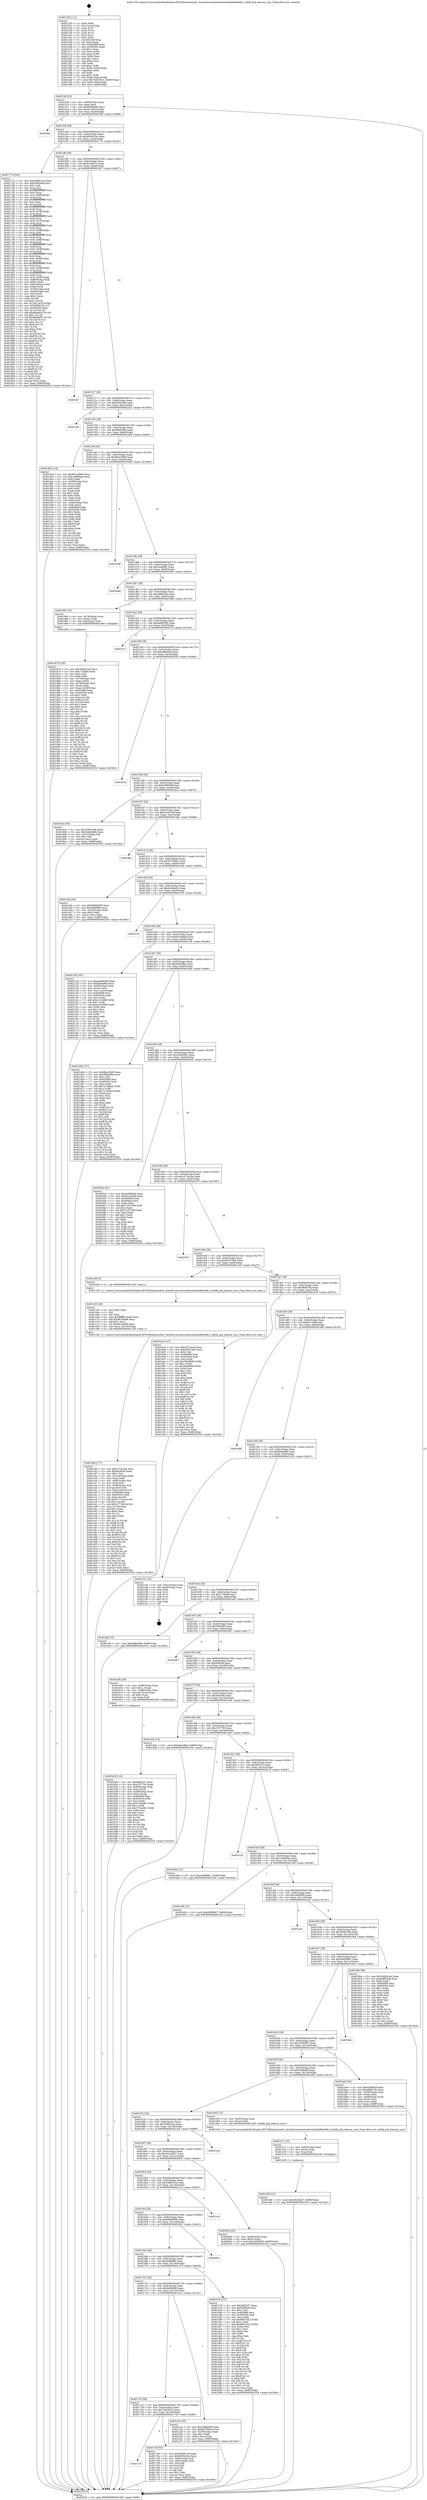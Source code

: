 digraph "0x401250" {
  label = "0x401250 (/mnt/c/Users/mathe/Desktop/tcc/POCII/binaries/extr_linuxdriversnetwirelessathath9kath9k.h_ath9k_p2p_beacon_sync_Final-ollvm.out::main(0))"
  labelloc = "t"
  node[shape=record]

  Entry [label="",width=0.3,height=0.3,shape=circle,fillcolor=black,style=filled]
  "0x4012bf" [label="{
     0x4012bf [32]\l
     | [instrs]\l
     &nbsp;&nbsp;0x4012bf \<+6\>: mov -0x88(%rbp),%eax\l
     &nbsp;&nbsp;0x4012c5 \<+2\>: mov %eax,%ecx\l
     &nbsp;&nbsp;0x4012c7 \<+6\>: sub $0x8ddb6e80,%ecx\l
     &nbsp;&nbsp;0x4012cd \<+6\>: mov %eax,-0x9c(%rbp)\l
     &nbsp;&nbsp;0x4012d3 \<+6\>: mov %ecx,-0xa0(%rbp)\l
     &nbsp;&nbsp;0x4012d9 \<+6\>: je 0000000000401fb6 \<main+0xd66\>\l
  }"]
  "0x401fb6" [label="{
     0x401fb6\l
  }", style=dashed]
  "0x4012df" [label="{
     0x4012df [28]\l
     | [instrs]\l
     &nbsp;&nbsp;0x4012df \<+5\>: jmp 00000000004012e4 \<main+0x94\>\l
     &nbsp;&nbsp;0x4012e4 \<+6\>: mov -0x9c(%rbp),%eax\l
     &nbsp;&nbsp;0x4012ea \<+5\>: sub $0x9003d16a,%eax\l
     &nbsp;&nbsp;0x4012ef \<+6\>: mov %eax,-0xa4(%rbp)\l
     &nbsp;&nbsp;0x4012f5 \<+6\>: je 000000000040177e \<main+0x52e\>\l
  }"]
  Exit [label="",width=0.3,height=0.3,shape=circle,fillcolor=black,style=filled,peripheries=2]
  "0x40177e" [label="{
     0x40177e [336]\l
     | [instrs]\l
     &nbsp;&nbsp;0x40177e \<+5\>: mov $0x6389015e,%eax\l
     &nbsp;&nbsp;0x401783 \<+5\>: mov $0xb39f346f,%ecx\l
     &nbsp;&nbsp;0x401788 \<+2\>: mov $0x1,%dl\l
     &nbsp;&nbsp;0x40178a \<+3\>: mov %rsp,%rsi\l
     &nbsp;&nbsp;0x40178d \<+4\>: add $0xfffffffffffffff0,%rsi\l
     &nbsp;&nbsp;0x401791 \<+3\>: mov %rsi,%rsp\l
     &nbsp;&nbsp;0x401794 \<+4\>: mov %rsi,-0x80(%rbp)\l
     &nbsp;&nbsp;0x401798 \<+3\>: mov %rsp,%rsi\l
     &nbsp;&nbsp;0x40179b \<+4\>: add $0xfffffffffffffff0,%rsi\l
     &nbsp;&nbsp;0x40179f \<+3\>: mov %rsi,%rsp\l
     &nbsp;&nbsp;0x4017a2 \<+3\>: mov %rsp,%rdi\l
     &nbsp;&nbsp;0x4017a5 \<+4\>: add $0xfffffffffffffff0,%rdi\l
     &nbsp;&nbsp;0x4017a9 \<+3\>: mov %rdi,%rsp\l
     &nbsp;&nbsp;0x4017ac \<+4\>: mov %rdi,-0x78(%rbp)\l
     &nbsp;&nbsp;0x4017b0 \<+3\>: mov %rsp,%rdi\l
     &nbsp;&nbsp;0x4017b3 \<+4\>: add $0xfffffffffffffff0,%rdi\l
     &nbsp;&nbsp;0x4017b7 \<+3\>: mov %rdi,%rsp\l
     &nbsp;&nbsp;0x4017ba \<+4\>: mov %rdi,-0x70(%rbp)\l
     &nbsp;&nbsp;0x4017be \<+3\>: mov %rsp,%rdi\l
     &nbsp;&nbsp;0x4017c1 \<+4\>: add $0xfffffffffffffff0,%rdi\l
     &nbsp;&nbsp;0x4017c5 \<+3\>: mov %rdi,%rsp\l
     &nbsp;&nbsp;0x4017c8 \<+4\>: mov %rdi,-0x68(%rbp)\l
     &nbsp;&nbsp;0x4017cc \<+3\>: mov %rsp,%rdi\l
     &nbsp;&nbsp;0x4017cf \<+4\>: add $0xfffffffffffffff0,%rdi\l
     &nbsp;&nbsp;0x4017d3 \<+3\>: mov %rdi,%rsp\l
     &nbsp;&nbsp;0x4017d6 \<+4\>: mov %rdi,-0x60(%rbp)\l
     &nbsp;&nbsp;0x4017da \<+3\>: mov %rsp,%rdi\l
     &nbsp;&nbsp;0x4017dd \<+4\>: add $0xfffffffffffffff0,%rdi\l
     &nbsp;&nbsp;0x4017e1 \<+3\>: mov %rdi,%rsp\l
     &nbsp;&nbsp;0x4017e4 \<+4\>: mov %rdi,-0x58(%rbp)\l
     &nbsp;&nbsp;0x4017e8 \<+3\>: mov %rsp,%rdi\l
     &nbsp;&nbsp;0x4017eb \<+4\>: add $0xfffffffffffffff0,%rdi\l
     &nbsp;&nbsp;0x4017ef \<+3\>: mov %rdi,%rsp\l
     &nbsp;&nbsp;0x4017f2 \<+4\>: mov %rdi,-0x50(%rbp)\l
     &nbsp;&nbsp;0x4017f6 \<+3\>: mov %rsp,%rdi\l
     &nbsp;&nbsp;0x4017f9 \<+4\>: add $0xfffffffffffffff0,%rdi\l
     &nbsp;&nbsp;0x4017fd \<+3\>: mov %rdi,%rsp\l
     &nbsp;&nbsp;0x401800 \<+4\>: mov %rdi,-0x48(%rbp)\l
     &nbsp;&nbsp;0x401804 \<+3\>: mov %rsp,%rdi\l
     &nbsp;&nbsp;0x401807 \<+4\>: add $0xfffffffffffffff0,%rdi\l
     &nbsp;&nbsp;0x40180b \<+3\>: mov %rdi,%rsp\l
     &nbsp;&nbsp;0x40180e \<+4\>: mov %rdi,-0x40(%rbp)\l
     &nbsp;&nbsp;0x401812 \<+4\>: mov -0x80(%rbp),%rdi\l
     &nbsp;&nbsp;0x401816 \<+6\>: movl $0x0,(%rdi)\l
     &nbsp;&nbsp;0x40181c \<+7\>: mov -0x8c(%rbp),%r8d\l
     &nbsp;&nbsp;0x401823 \<+3\>: mov %r8d,(%rsi)\l
     &nbsp;&nbsp;0x401826 \<+4\>: mov -0x78(%rbp),%rdi\l
     &nbsp;&nbsp;0x40182a \<+7\>: mov -0x98(%rbp),%r9\l
     &nbsp;&nbsp;0x401831 \<+3\>: mov %r9,(%rdi)\l
     &nbsp;&nbsp;0x401834 \<+3\>: cmpl $0x2,(%rsi)\l
     &nbsp;&nbsp;0x401837 \<+4\>: setne %r10b\l
     &nbsp;&nbsp;0x40183b \<+4\>: and $0x1,%r10b\l
     &nbsp;&nbsp;0x40183f \<+4\>: mov %r10b,-0x31(%rbp)\l
     &nbsp;&nbsp;0x401843 \<+8\>: mov 0x405068,%r11d\l
     &nbsp;&nbsp;0x40184b \<+7\>: mov 0x405054,%ebx\l
     &nbsp;&nbsp;0x401852 \<+3\>: mov %r11d,%r14d\l
     &nbsp;&nbsp;0x401855 \<+7\>: add $0x89aeb50,%r14d\l
     &nbsp;&nbsp;0x40185c \<+4\>: sub $0x1,%r14d\l
     &nbsp;&nbsp;0x401860 \<+7\>: sub $0x89aeb50,%r14d\l
     &nbsp;&nbsp;0x401867 \<+4\>: imul %r14d,%r11d\l
     &nbsp;&nbsp;0x40186b \<+4\>: and $0x1,%r11d\l
     &nbsp;&nbsp;0x40186f \<+4\>: cmp $0x0,%r11d\l
     &nbsp;&nbsp;0x401873 \<+4\>: sete %r10b\l
     &nbsp;&nbsp;0x401877 \<+3\>: cmp $0xa,%ebx\l
     &nbsp;&nbsp;0x40187a \<+4\>: setl %r15b\l
     &nbsp;&nbsp;0x40187e \<+3\>: mov %r10b,%r12b\l
     &nbsp;&nbsp;0x401881 \<+4\>: xor $0xff,%r12b\l
     &nbsp;&nbsp;0x401885 \<+3\>: mov %r15b,%r13b\l
     &nbsp;&nbsp;0x401888 \<+4\>: xor $0xff,%r13b\l
     &nbsp;&nbsp;0x40188c \<+3\>: xor $0x0,%dl\l
     &nbsp;&nbsp;0x40188f \<+3\>: mov %r12b,%sil\l
     &nbsp;&nbsp;0x401892 \<+4\>: and $0x0,%sil\l
     &nbsp;&nbsp;0x401896 \<+3\>: and %dl,%r10b\l
     &nbsp;&nbsp;0x401899 \<+3\>: mov %r13b,%dil\l
     &nbsp;&nbsp;0x40189c \<+4\>: and $0x0,%dil\l
     &nbsp;&nbsp;0x4018a0 \<+3\>: and %dl,%r15b\l
     &nbsp;&nbsp;0x4018a3 \<+3\>: or %r10b,%sil\l
     &nbsp;&nbsp;0x4018a6 \<+3\>: or %r15b,%dil\l
     &nbsp;&nbsp;0x4018a9 \<+3\>: xor %dil,%sil\l
     &nbsp;&nbsp;0x4018ac \<+3\>: or %r13b,%r12b\l
     &nbsp;&nbsp;0x4018af \<+4\>: xor $0xff,%r12b\l
     &nbsp;&nbsp;0x4018b3 \<+3\>: or $0x0,%dl\l
     &nbsp;&nbsp;0x4018b6 \<+3\>: and %dl,%r12b\l
     &nbsp;&nbsp;0x4018b9 \<+3\>: or %r12b,%sil\l
     &nbsp;&nbsp;0x4018bc \<+4\>: test $0x1,%sil\l
     &nbsp;&nbsp;0x4018c0 \<+3\>: cmovne %ecx,%eax\l
     &nbsp;&nbsp;0x4018c3 \<+6\>: mov %eax,-0x88(%rbp)\l
     &nbsp;&nbsp;0x4018c9 \<+5\>: jmp 0000000000402334 \<main+0x10e4\>\l
  }"]
  "0x4012fb" [label="{
     0x4012fb [28]\l
     | [instrs]\l
     &nbsp;&nbsp;0x4012fb \<+5\>: jmp 0000000000401300 \<main+0xb0\>\l
     &nbsp;&nbsp;0x401300 \<+6\>: mov -0x9c(%rbp),%eax\l
     &nbsp;&nbsp;0x401306 \<+5\>: sub $0x91ebf512,%eax\l
     &nbsp;&nbsp;0x40130b \<+6\>: mov %eax,-0xa8(%rbp)\l
     &nbsp;&nbsp;0x401311 \<+6\>: je 0000000000401fa7 \<main+0xd57\>\l
  }"]
  "0x401e80" [label="{
     0x401e80 [15]\l
     | [instrs]\l
     &nbsp;&nbsp;0x401e80 \<+10\>: movl $0x50c2db27,-0x88(%rbp)\l
     &nbsp;&nbsp;0x401e8a \<+5\>: jmp 0000000000402334 \<main+0x10e4\>\l
  }"]
  "0x401fa7" [label="{
     0x401fa7\l
  }", style=dashed]
  "0x401317" [label="{
     0x401317 [28]\l
     | [instrs]\l
     &nbsp;&nbsp;0x401317 \<+5\>: jmp 000000000040131c \<main+0xcc\>\l
     &nbsp;&nbsp;0x40131c \<+6\>: mov -0x9c(%rbp),%eax\l
     &nbsp;&nbsp;0x401322 \<+5\>: sub $0x95fac66b,%eax\l
     &nbsp;&nbsp;0x401327 \<+6\>: mov %eax,-0xac(%rbp)\l
     &nbsp;&nbsp;0x40132d \<+6\>: je 00000000004022e2 \<main+0x1092\>\l
  }"]
  "0x401e71" [label="{
     0x401e71 [15]\l
     | [instrs]\l
     &nbsp;&nbsp;0x401e71 \<+4\>: mov -0x60(%rbp),%rax\l
     &nbsp;&nbsp;0x401e75 \<+3\>: mov (%rax),%rax\l
     &nbsp;&nbsp;0x401e78 \<+3\>: mov %rax,%rdi\l
     &nbsp;&nbsp;0x401e7b \<+5\>: call 0000000000401030 \<free@plt\>\l
     | [calls]\l
     &nbsp;&nbsp;0x401030 \{1\} (unknown)\l
  }"]
  "0x4022e2" [label="{
     0x4022e2\l
  }", style=dashed]
  "0x401333" [label="{
     0x401333 [28]\l
     | [instrs]\l
     &nbsp;&nbsp;0x401333 \<+5\>: jmp 0000000000401338 \<main+0xe8\>\l
     &nbsp;&nbsp;0x401338 \<+6\>: mov -0x9c(%rbp),%eax\l
     &nbsp;&nbsp;0x40133e \<+5\>: sub $0x98b6cf8a,%eax\l
     &nbsp;&nbsp;0x401343 \<+6\>: mov %eax,-0xb0(%rbp)\l
     &nbsp;&nbsp;0x401349 \<+6\>: je 0000000000401de0 \<main+0xb90\>\l
  }"]
  "0x401c8d" [label="{
     0x401c8d [177]\l
     | [instrs]\l
     &nbsp;&nbsp;0x401c8d \<+5\>: mov $0xc572ec4a,%ecx\l
     &nbsp;&nbsp;0x401c92 \<+5\>: mov $0xa65fc08,%edx\l
     &nbsp;&nbsp;0x401c97 \<+3\>: mov $0x1,%sil\l
     &nbsp;&nbsp;0x401c9a \<+6\>: mov -0x144(%rbp),%edi\l
     &nbsp;&nbsp;0x401ca0 \<+3\>: imul %eax,%edi\l
     &nbsp;&nbsp;0x401ca3 \<+4\>: mov -0x60(%rbp),%r8\l
     &nbsp;&nbsp;0x401ca7 \<+3\>: mov (%r8),%r8\l
     &nbsp;&nbsp;0x401caa \<+4\>: mov -0x58(%rbp),%r9\l
     &nbsp;&nbsp;0x401cae \<+3\>: movslq (%r9),%r9\l
     &nbsp;&nbsp;0x401cb1 \<+4\>: mov %edi,(%r8,%r9,4)\l
     &nbsp;&nbsp;0x401cb5 \<+7\>: mov 0x405068,%eax\l
     &nbsp;&nbsp;0x401cbc \<+7\>: mov 0x405054,%edi\l
     &nbsp;&nbsp;0x401cc3 \<+3\>: mov %eax,%r10d\l
     &nbsp;&nbsp;0x401cc6 \<+7\>: add $0x3c771fa,%r10d\l
     &nbsp;&nbsp;0x401ccd \<+4\>: sub $0x1,%r10d\l
     &nbsp;&nbsp;0x401cd1 \<+7\>: sub $0x3c771fa,%r10d\l
     &nbsp;&nbsp;0x401cd8 \<+4\>: imul %r10d,%eax\l
     &nbsp;&nbsp;0x401cdc \<+3\>: and $0x1,%eax\l
     &nbsp;&nbsp;0x401cdf \<+3\>: cmp $0x0,%eax\l
     &nbsp;&nbsp;0x401ce2 \<+4\>: sete %r11b\l
     &nbsp;&nbsp;0x401ce6 \<+3\>: cmp $0xa,%edi\l
     &nbsp;&nbsp;0x401ce9 \<+3\>: setl %bl\l
     &nbsp;&nbsp;0x401cec \<+3\>: mov %r11b,%r14b\l
     &nbsp;&nbsp;0x401cef \<+4\>: xor $0xff,%r14b\l
     &nbsp;&nbsp;0x401cf3 \<+3\>: mov %bl,%r15b\l
     &nbsp;&nbsp;0x401cf6 \<+4\>: xor $0xff,%r15b\l
     &nbsp;&nbsp;0x401cfa \<+4\>: xor $0x1,%sil\l
     &nbsp;&nbsp;0x401cfe \<+3\>: mov %r14b,%r12b\l
     &nbsp;&nbsp;0x401d01 \<+4\>: and $0xff,%r12b\l
     &nbsp;&nbsp;0x401d05 \<+3\>: and %sil,%r11b\l
     &nbsp;&nbsp;0x401d08 \<+3\>: mov %r15b,%r13b\l
     &nbsp;&nbsp;0x401d0b \<+4\>: and $0xff,%r13b\l
     &nbsp;&nbsp;0x401d0f \<+3\>: and %sil,%bl\l
     &nbsp;&nbsp;0x401d12 \<+3\>: or %r11b,%r12b\l
     &nbsp;&nbsp;0x401d15 \<+3\>: or %bl,%r13b\l
     &nbsp;&nbsp;0x401d18 \<+3\>: xor %r13b,%r12b\l
     &nbsp;&nbsp;0x401d1b \<+3\>: or %r15b,%r14b\l
     &nbsp;&nbsp;0x401d1e \<+4\>: xor $0xff,%r14b\l
     &nbsp;&nbsp;0x401d22 \<+4\>: or $0x1,%sil\l
     &nbsp;&nbsp;0x401d26 \<+3\>: and %sil,%r14b\l
     &nbsp;&nbsp;0x401d29 \<+3\>: or %r14b,%r12b\l
     &nbsp;&nbsp;0x401d2c \<+4\>: test $0x1,%r12b\l
     &nbsp;&nbsp;0x401d30 \<+3\>: cmovne %edx,%ecx\l
     &nbsp;&nbsp;0x401d33 \<+6\>: mov %ecx,-0x88(%rbp)\l
     &nbsp;&nbsp;0x401d39 \<+5\>: jmp 0000000000402334 \<main+0x10e4\>\l
  }"]
  "0x401de0" [label="{
     0x401de0 [118]\l
     | [instrs]\l
     &nbsp;&nbsp;0x401de0 \<+5\>: mov $0x9bce39d9,%eax\l
     &nbsp;&nbsp;0x401de5 \<+5\>: mov $0x1a0868ae,%ecx\l
     &nbsp;&nbsp;0x401dea \<+2\>: xor %edx,%edx\l
     &nbsp;&nbsp;0x401dec \<+4\>: mov -0x58(%rbp),%rsi\l
     &nbsp;&nbsp;0x401df0 \<+2\>: mov (%rsi),%edi\l
     &nbsp;&nbsp;0x401df2 \<+3\>: mov %edx,%r8d\l
     &nbsp;&nbsp;0x401df5 \<+3\>: sub %edi,%r8d\l
     &nbsp;&nbsp;0x401df8 \<+2\>: mov %edx,%edi\l
     &nbsp;&nbsp;0x401dfa \<+3\>: sub $0x1,%edi\l
     &nbsp;&nbsp;0x401dfd \<+3\>: add %edi,%r8d\l
     &nbsp;&nbsp;0x401e00 \<+2\>: mov %edx,%edi\l
     &nbsp;&nbsp;0x401e02 \<+3\>: sub %r8d,%edi\l
     &nbsp;&nbsp;0x401e05 \<+4\>: mov -0x58(%rbp),%rsi\l
     &nbsp;&nbsp;0x401e09 \<+2\>: mov %edi,(%rsi)\l
     &nbsp;&nbsp;0x401e0b \<+7\>: mov 0x405068,%edi\l
     &nbsp;&nbsp;0x401e12 \<+8\>: mov 0x405054,%r8d\l
     &nbsp;&nbsp;0x401e1a \<+3\>: sub $0x1,%edx\l
     &nbsp;&nbsp;0x401e1d \<+3\>: mov %edi,%r9d\l
     &nbsp;&nbsp;0x401e20 \<+3\>: add %edx,%r9d\l
     &nbsp;&nbsp;0x401e23 \<+4\>: imul %r9d,%edi\l
     &nbsp;&nbsp;0x401e27 \<+3\>: and $0x1,%edi\l
     &nbsp;&nbsp;0x401e2a \<+3\>: cmp $0x0,%edi\l
     &nbsp;&nbsp;0x401e2d \<+4\>: sete %r10b\l
     &nbsp;&nbsp;0x401e31 \<+4\>: cmp $0xa,%r8d\l
     &nbsp;&nbsp;0x401e35 \<+4\>: setl %r11b\l
     &nbsp;&nbsp;0x401e39 \<+3\>: mov %r10b,%bl\l
     &nbsp;&nbsp;0x401e3c \<+3\>: and %r11b,%bl\l
     &nbsp;&nbsp;0x401e3f \<+3\>: xor %r11b,%r10b\l
     &nbsp;&nbsp;0x401e42 \<+3\>: or %r10b,%bl\l
     &nbsp;&nbsp;0x401e45 \<+3\>: test $0x1,%bl\l
     &nbsp;&nbsp;0x401e48 \<+3\>: cmovne %ecx,%eax\l
     &nbsp;&nbsp;0x401e4b \<+6\>: mov %eax,-0x88(%rbp)\l
     &nbsp;&nbsp;0x401e51 \<+5\>: jmp 0000000000402334 \<main+0x10e4\>\l
  }"]
  "0x40134f" [label="{
     0x40134f [28]\l
     | [instrs]\l
     &nbsp;&nbsp;0x40134f \<+5\>: jmp 0000000000401354 \<main+0x104\>\l
     &nbsp;&nbsp;0x401354 \<+6\>: mov -0x9c(%rbp),%eax\l
     &nbsp;&nbsp;0x40135a \<+5\>: sub $0x9bce39d9,%eax\l
     &nbsp;&nbsp;0x40135f \<+6\>: mov %eax,-0xb4(%rbp)\l
     &nbsp;&nbsp;0x401365 \<+6\>: je 00000000004022b8 \<main+0x1068\>\l
  }"]
  "0x401c65" [label="{
     0x401c65 [40]\l
     | [instrs]\l
     &nbsp;&nbsp;0x401c65 \<+5\>: mov $0x2,%ecx\l
     &nbsp;&nbsp;0x401c6a \<+1\>: cltd\l
     &nbsp;&nbsp;0x401c6b \<+2\>: idiv %ecx\l
     &nbsp;&nbsp;0x401c6d \<+6\>: imul $0xfffffffe,%edx,%ecx\l
     &nbsp;&nbsp;0x401c73 \<+6\>: add $0x6610edf8,%ecx\l
     &nbsp;&nbsp;0x401c79 \<+3\>: add $0x1,%ecx\l
     &nbsp;&nbsp;0x401c7c \<+6\>: sub $0x6610edf8,%ecx\l
     &nbsp;&nbsp;0x401c82 \<+6\>: mov %ecx,-0x144(%rbp)\l
     &nbsp;&nbsp;0x401c88 \<+5\>: call 0000000000401160 \<next_i\>\l
     | [calls]\l
     &nbsp;&nbsp;0x401160 \{1\} (/mnt/c/Users/mathe/Desktop/tcc/POCII/binaries/extr_linuxdriversnetwirelessathath9kath9k.h_ath9k_p2p_beacon_sync_Final-ollvm.out::next_i)\l
  }"]
  "0x4022b8" [label="{
     0x4022b8\l
  }", style=dashed]
  "0x40136b" [label="{
     0x40136b [28]\l
     | [instrs]\l
     &nbsp;&nbsp;0x40136b \<+5\>: jmp 0000000000401370 \<main+0x120\>\l
     &nbsp;&nbsp;0x401370 \<+6\>: mov -0x9c(%rbp),%eax\l
     &nbsp;&nbsp;0x401376 \<+5\>: sub $0xa44dfdf2,%eax\l
     &nbsp;&nbsp;0x40137b \<+6\>: mov %eax,-0xb8(%rbp)\l
     &nbsp;&nbsp;0x401381 \<+6\>: je 00000000004020a0 \<main+0xe50\>\l
  }"]
  "0x401b28" [label="{
     0x401b28 [114]\l
     | [instrs]\l
     &nbsp;&nbsp;0x401b28 \<+5\>: mov $0xd6f2337,%ecx\l
     &nbsp;&nbsp;0x401b2d \<+5\>: mov $0xc337750,%edx\l
     &nbsp;&nbsp;0x401b32 \<+4\>: mov -0x60(%rbp),%rdi\l
     &nbsp;&nbsp;0x401b36 \<+3\>: mov %rax,(%rdi)\l
     &nbsp;&nbsp;0x401b39 \<+4\>: mov -0x58(%rbp),%rax\l
     &nbsp;&nbsp;0x401b3d \<+6\>: movl $0x0,(%rax)\l
     &nbsp;&nbsp;0x401b43 \<+7\>: mov 0x405068,%esi\l
     &nbsp;&nbsp;0x401b4a \<+8\>: mov 0x405054,%r8d\l
     &nbsp;&nbsp;0x401b52 \<+3\>: mov %esi,%r9d\l
     &nbsp;&nbsp;0x401b55 \<+7\>: add $0x375a4861,%r9d\l
     &nbsp;&nbsp;0x401b5c \<+4\>: sub $0x1,%r9d\l
     &nbsp;&nbsp;0x401b60 \<+7\>: sub $0x375a4861,%r9d\l
     &nbsp;&nbsp;0x401b67 \<+4\>: imul %r9d,%esi\l
     &nbsp;&nbsp;0x401b6b \<+3\>: and $0x1,%esi\l
     &nbsp;&nbsp;0x401b6e \<+3\>: cmp $0x0,%esi\l
     &nbsp;&nbsp;0x401b71 \<+4\>: sete %r10b\l
     &nbsp;&nbsp;0x401b75 \<+4\>: cmp $0xa,%r8d\l
     &nbsp;&nbsp;0x401b79 \<+4\>: setl %r11b\l
     &nbsp;&nbsp;0x401b7d \<+3\>: mov %r10b,%bl\l
     &nbsp;&nbsp;0x401b80 \<+3\>: and %r11b,%bl\l
     &nbsp;&nbsp;0x401b83 \<+3\>: xor %r11b,%r10b\l
     &nbsp;&nbsp;0x401b86 \<+3\>: or %r10b,%bl\l
     &nbsp;&nbsp;0x401b89 \<+3\>: test $0x1,%bl\l
     &nbsp;&nbsp;0x401b8c \<+3\>: cmovne %edx,%ecx\l
     &nbsp;&nbsp;0x401b8f \<+6\>: mov %ecx,-0x88(%rbp)\l
     &nbsp;&nbsp;0x401b95 \<+5\>: jmp 0000000000402334 \<main+0x10e4\>\l
  }"]
  "0x4020a0" [label="{
     0x4020a0\l
  }", style=dashed]
  "0x401387" [label="{
     0x401387 [28]\l
     | [instrs]\l
     &nbsp;&nbsp;0x401387 \<+5\>: jmp 000000000040138c \<main+0x13c\>\l
     &nbsp;&nbsp;0x40138c \<+6\>: mov -0x9c(%rbp),%eax\l
     &nbsp;&nbsp;0x401392 \<+5\>: sub $0xa9f852da,%eax\l
     &nbsp;&nbsp;0x401397 \<+6\>: mov %eax,-0xbc(%rbp)\l
     &nbsp;&nbsp;0x40139d \<+6\>: je 0000000000401960 \<main+0x710\>\l
  }"]
  "0x401970" [label="{
     0x401970 [159]\l
     | [instrs]\l
     &nbsp;&nbsp;0x401970 \<+5\>: mov $0x5085b1ed,%ecx\l
     &nbsp;&nbsp;0x401975 \<+5\>: mov $0x172fab9,%edx\l
     &nbsp;&nbsp;0x40197a \<+3\>: mov $0x1,%sil\l
     &nbsp;&nbsp;0x40197d \<+3\>: xor %r8d,%r8d\l
     &nbsp;&nbsp;0x401980 \<+4\>: mov -0x70(%rbp),%rdi\l
     &nbsp;&nbsp;0x401984 \<+2\>: mov %eax,(%rdi)\l
     &nbsp;&nbsp;0x401986 \<+4\>: mov -0x70(%rbp),%rdi\l
     &nbsp;&nbsp;0x40198a \<+2\>: mov (%rdi),%eax\l
     &nbsp;&nbsp;0x40198c \<+3\>: mov %eax,-0x30(%rbp)\l
     &nbsp;&nbsp;0x40198f \<+7\>: mov 0x405068,%eax\l
     &nbsp;&nbsp;0x401996 \<+8\>: mov 0x405054,%r9d\l
     &nbsp;&nbsp;0x40199e \<+4\>: sub $0x1,%r8d\l
     &nbsp;&nbsp;0x4019a2 \<+3\>: mov %eax,%r10d\l
     &nbsp;&nbsp;0x4019a5 \<+3\>: add %r8d,%r10d\l
     &nbsp;&nbsp;0x4019a8 \<+4\>: imul %r10d,%eax\l
     &nbsp;&nbsp;0x4019ac \<+3\>: and $0x1,%eax\l
     &nbsp;&nbsp;0x4019af \<+3\>: cmp $0x0,%eax\l
     &nbsp;&nbsp;0x4019b2 \<+4\>: sete %r11b\l
     &nbsp;&nbsp;0x4019b6 \<+4\>: cmp $0xa,%r9d\l
     &nbsp;&nbsp;0x4019ba \<+3\>: setl %bl\l
     &nbsp;&nbsp;0x4019bd \<+3\>: mov %r11b,%r14b\l
     &nbsp;&nbsp;0x4019c0 \<+4\>: xor $0xff,%r14b\l
     &nbsp;&nbsp;0x4019c4 \<+3\>: mov %bl,%r15b\l
     &nbsp;&nbsp;0x4019c7 \<+4\>: xor $0xff,%r15b\l
     &nbsp;&nbsp;0x4019cb \<+4\>: xor $0x1,%sil\l
     &nbsp;&nbsp;0x4019cf \<+3\>: mov %r14b,%r12b\l
     &nbsp;&nbsp;0x4019d2 \<+4\>: and $0xff,%r12b\l
     &nbsp;&nbsp;0x4019d6 \<+3\>: and %sil,%r11b\l
     &nbsp;&nbsp;0x4019d9 \<+3\>: mov %r15b,%r13b\l
     &nbsp;&nbsp;0x4019dc \<+4\>: and $0xff,%r13b\l
     &nbsp;&nbsp;0x4019e0 \<+3\>: and %sil,%bl\l
     &nbsp;&nbsp;0x4019e3 \<+3\>: or %r11b,%r12b\l
     &nbsp;&nbsp;0x4019e6 \<+3\>: or %bl,%r13b\l
     &nbsp;&nbsp;0x4019e9 \<+3\>: xor %r13b,%r12b\l
     &nbsp;&nbsp;0x4019ec \<+3\>: or %r15b,%r14b\l
     &nbsp;&nbsp;0x4019ef \<+4\>: xor $0xff,%r14b\l
     &nbsp;&nbsp;0x4019f3 \<+4\>: or $0x1,%sil\l
     &nbsp;&nbsp;0x4019f7 \<+3\>: and %sil,%r14b\l
     &nbsp;&nbsp;0x4019fa \<+3\>: or %r14b,%r12b\l
     &nbsp;&nbsp;0x4019fd \<+4\>: test $0x1,%r12b\l
     &nbsp;&nbsp;0x401a01 \<+3\>: cmovne %edx,%ecx\l
     &nbsp;&nbsp;0x401a04 \<+6\>: mov %ecx,-0x88(%rbp)\l
     &nbsp;&nbsp;0x401a0a \<+5\>: jmp 0000000000402334 \<main+0x10e4\>\l
  }"]
  "0x401960" [label="{
     0x401960 [16]\l
     | [instrs]\l
     &nbsp;&nbsp;0x401960 \<+4\>: mov -0x78(%rbp),%rax\l
     &nbsp;&nbsp;0x401964 \<+3\>: mov (%rax),%rax\l
     &nbsp;&nbsp;0x401967 \<+4\>: mov 0x8(%rax),%rdi\l
     &nbsp;&nbsp;0x40196b \<+5\>: call 0000000000401060 \<atoi@plt\>\l
     | [calls]\l
     &nbsp;&nbsp;0x401060 \{1\} (unknown)\l
  }"]
  "0x4013a3" [label="{
     0x4013a3 [28]\l
     | [instrs]\l
     &nbsp;&nbsp;0x4013a3 \<+5\>: jmp 00000000004013a8 \<main+0x158\>\l
     &nbsp;&nbsp;0x4013a8 \<+6\>: mov -0x9c(%rbp),%eax\l
     &nbsp;&nbsp;0x4013ae \<+5\>: sub $0xaed68268,%eax\l
     &nbsp;&nbsp;0x4013b3 \<+6\>: mov %eax,-0xc0(%rbp)\l
     &nbsp;&nbsp;0x4013b9 \<+6\>: je 000000000040231f \<main+0x10cf\>\l
  }"]
  "0x401250" [label="{
     0x401250 [111]\l
     | [instrs]\l
     &nbsp;&nbsp;0x401250 \<+1\>: push %rbp\l
     &nbsp;&nbsp;0x401251 \<+3\>: mov %rsp,%rbp\l
     &nbsp;&nbsp;0x401254 \<+2\>: push %r15\l
     &nbsp;&nbsp;0x401256 \<+2\>: push %r14\l
     &nbsp;&nbsp;0x401258 \<+2\>: push %r13\l
     &nbsp;&nbsp;0x40125a \<+2\>: push %r12\l
     &nbsp;&nbsp;0x40125c \<+1\>: push %rbx\l
     &nbsp;&nbsp;0x40125d \<+7\>: sub $0x148,%rsp\l
     &nbsp;&nbsp;0x401264 \<+2\>: xor %eax,%eax\l
     &nbsp;&nbsp;0x401266 \<+7\>: mov 0x405068,%ecx\l
     &nbsp;&nbsp;0x40126d \<+7\>: mov 0x405054,%edx\l
     &nbsp;&nbsp;0x401274 \<+3\>: sub $0x1,%eax\l
     &nbsp;&nbsp;0x401277 \<+3\>: mov %ecx,%r8d\l
     &nbsp;&nbsp;0x40127a \<+3\>: add %eax,%r8d\l
     &nbsp;&nbsp;0x40127d \<+4\>: imul %r8d,%ecx\l
     &nbsp;&nbsp;0x401281 \<+3\>: and $0x1,%ecx\l
     &nbsp;&nbsp;0x401284 \<+3\>: cmp $0x0,%ecx\l
     &nbsp;&nbsp;0x401287 \<+4\>: sete %r9b\l
     &nbsp;&nbsp;0x40128b \<+4\>: and $0x1,%r9b\l
     &nbsp;&nbsp;0x40128f \<+7\>: mov %r9b,-0x82(%rbp)\l
     &nbsp;&nbsp;0x401296 \<+3\>: cmp $0xa,%edx\l
     &nbsp;&nbsp;0x401299 \<+4\>: setl %r9b\l
     &nbsp;&nbsp;0x40129d \<+4\>: and $0x1,%r9b\l
     &nbsp;&nbsp;0x4012a1 \<+7\>: mov %r9b,-0x81(%rbp)\l
     &nbsp;&nbsp;0x4012a8 \<+10\>: movl $0x7bd53014,-0x88(%rbp)\l
     &nbsp;&nbsp;0x4012b2 \<+6\>: mov %edi,-0x8c(%rbp)\l
     &nbsp;&nbsp;0x4012b8 \<+7\>: mov %rsi,-0x98(%rbp)\l
  }"]
  "0x40231f" [label="{
     0x40231f\l
  }", style=dashed]
  "0x4013bf" [label="{
     0x4013bf [28]\l
     | [instrs]\l
     &nbsp;&nbsp;0x4013bf \<+5\>: jmp 00000000004013c4 \<main+0x174\>\l
     &nbsp;&nbsp;0x4013c4 \<+6\>: mov -0x9c(%rbp),%eax\l
     &nbsp;&nbsp;0x4013ca \<+5\>: sub $0xaff6dd2d,%eax\l
     &nbsp;&nbsp;0x4013cf \<+6\>: mov %eax,-0xc4(%rbp)\l
     &nbsp;&nbsp;0x4013d5 \<+6\>: je 000000000040203d \<main+0xded\>\l
  }"]
  "0x402334" [label="{
     0x402334 [5]\l
     | [instrs]\l
     &nbsp;&nbsp;0x402334 \<+5\>: jmp 00000000004012bf \<main+0x6f\>\l
  }"]
  "0x40203d" [label="{
     0x40203d\l
  }", style=dashed]
  "0x4013db" [label="{
     0x4013db [28]\l
     | [instrs]\l
     &nbsp;&nbsp;0x4013db \<+5\>: jmp 00000000004013e0 \<main+0x190\>\l
     &nbsp;&nbsp;0x4013e0 \<+6\>: mov -0x9c(%rbp),%eax\l
     &nbsp;&nbsp;0x4013e6 \<+5\>: sub $0xb39f346f,%eax\l
     &nbsp;&nbsp;0x4013eb \<+6\>: mov %eax,-0xc8(%rbp)\l
     &nbsp;&nbsp;0x4013f1 \<+6\>: je 00000000004018ce \<main+0x67e\>\l
  }"]
  "0x40173f" [label="{
     0x40173f\l
  }", style=dashed]
  "0x4018ce" [label="{
     0x4018ce [30]\l
     | [instrs]\l
     &nbsp;&nbsp;0x4018ce \<+5\>: mov $0x32981b99,%eax\l
     &nbsp;&nbsp;0x4018d3 \<+5\>: mov $0x3d4dd885,%ecx\l
     &nbsp;&nbsp;0x4018d8 \<+3\>: mov -0x31(%rbp),%dl\l
     &nbsp;&nbsp;0x4018db \<+3\>: test $0x1,%dl\l
     &nbsp;&nbsp;0x4018de \<+3\>: cmovne %ecx,%eax\l
     &nbsp;&nbsp;0x4018e1 \<+6\>: mov %eax,-0x88(%rbp)\l
     &nbsp;&nbsp;0x4018e7 \<+5\>: jmp 0000000000402334 \<main+0x10e4\>\l
  }"]
  "0x4013f7" [label="{
     0x4013f7 [28]\l
     | [instrs]\l
     &nbsp;&nbsp;0x4013f7 \<+5\>: jmp 00000000004013fc \<main+0x1ac\>\l
     &nbsp;&nbsp;0x4013fc \<+6\>: mov -0x9c(%rbp),%eax\l
     &nbsp;&nbsp;0x401402 \<+5\>: sub $0xb4cb3c9e,%eax\l
     &nbsp;&nbsp;0x401407 \<+6\>: mov %eax,-0xcc(%rbp)\l
     &nbsp;&nbsp;0x40140d \<+6\>: je 0000000000401fda \<main+0xd8a\>\l
  }"]
  "0x401749" [label="{
     0x401749 [53]\l
     | [instrs]\l
     &nbsp;&nbsp;0x401749 \<+5\>: mov $0x6389015e,%eax\l
     &nbsp;&nbsp;0x40174e \<+5\>: mov $0x9003d16a,%ecx\l
     &nbsp;&nbsp;0x401753 \<+6\>: mov -0x82(%rbp),%dl\l
     &nbsp;&nbsp;0x401759 \<+7\>: mov -0x81(%rbp),%sil\l
     &nbsp;&nbsp;0x401760 \<+3\>: mov %dl,%dil\l
     &nbsp;&nbsp;0x401763 \<+3\>: and %sil,%dil\l
     &nbsp;&nbsp;0x401766 \<+3\>: xor %sil,%dl\l
     &nbsp;&nbsp;0x401769 \<+3\>: or %dl,%dil\l
     &nbsp;&nbsp;0x40176c \<+4\>: test $0x1,%dil\l
     &nbsp;&nbsp;0x401770 \<+3\>: cmovne %ecx,%eax\l
     &nbsp;&nbsp;0x401773 \<+6\>: mov %eax,-0x88(%rbp)\l
     &nbsp;&nbsp;0x401779 \<+5\>: jmp 0000000000402334 \<main+0x10e4\>\l
  }"]
  "0x401fda" [label="{
     0x401fda\l
  }", style=dashed]
  "0x401413" [label="{
     0x401413 [28]\l
     | [instrs]\l
     &nbsp;&nbsp;0x401413 \<+5\>: jmp 0000000000401418 \<main+0x1c8\>\l
     &nbsp;&nbsp;0x401418 \<+6\>: mov -0x9c(%rbp),%eax\l
     &nbsp;&nbsp;0x40141e \<+5\>: sub $0xb57d5b5c,%eax\l
     &nbsp;&nbsp;0x401423 \<+6\>: mov %eax,-0xd0(%rbp)\l
     &nbsp;&nbsp;0x401429 \<+6\>: je 0000000000401a5a \<main+0x80a\>\l
  }"]
  "0x401723" [label="{
     0x401723 [28]\l
     | [instrs]\l
     &nbsp;&nbsp;0x401723 \<+5\>: jmp 0000000000401728 \<main+0x4d8\>\l
     &nbsp;&nbsp;0x401728 \<+6\>: mov -0x9c(%rbp),%eax\l
     &nbsp;&nbsp;0x40172e \<+5\>: sub $0x7bd53014,%eax\l
     &nbsp;&nbsp;0x401733 \<+6\>: mov %eax,-0x140(%rbp)\l
     &nbsp;&nbsp;0x401739 \<+6\>: je 0000000000401749 \<main+0x4f9\>\l
  }"]
  "0x401a5a" [label="{
     0x401a5a [30]\l
     | [instrs]\l
     &nbsp;&nbsp;0x401a5a \<+5\>: mov $0x68908386,%eax\l
     &nbsp;&nbsp;0x401a5f \<+5\>: mov $0x6a88f8fb,%ecx\l
     &nbsp;&nbsp;0x401a64 \<+3\>: mov -0x30(%rbp),%edx\l
     &nbsp;&nbsp;0x401a67 \<+3\>: cmp $0x0,%edx\l
     &nbsp;&nbsp;0x401a6a \<+3\>: cmove %ecx,%eax\l
     &nbsp;&nbsp;0x401a6d \<+6\>: mov %eax,-0x88(%rbp)\l
     &nbsp;&nbsp;0x401a73 \<+5\>: jmp 0000000000402334 \<main+0x10e4\>\l
  }"]
  "0x40142f" [label="{
     0x40142f [28]\l
     | [instrs]\l
     &nbsp;&nbsp;0x40142f \<+5\>: jmp 0000000000401434 \<main+0x1e4\>\l
     &nbsp;&nbsp;0x401434 \<+6\>: mov -0x9c(%rbp),%eax\l
     &nbsp;&nbsp;0x40143a \<+5\>: sub $0xba5d4a2c,%eax\l
     &nbsp;&nbsp;0x40143f \<+6\>: mov %eax,-0xd4(%rbp)\l
     &nbsp;&nbsp;0x401445 \<+6\>: je 0000000000401f18 \<main+0xcc8\>\l
  }"]
  "0x401a1e" [label="{
     0x401a1e [30]\l
     | [instrs]\l
     &nbsp;&nbsp;0x401a1e \<+5\>: mov $0x2db895f9,%eax\l
     &nbsp;&nbsp;0x401a23 \<+5\>: mov $0xb57d5b5c,%ecx\l
     &nbsp;&nbsp;0x401a28 \<+3\>: mov -0x30(%rbp),%edx\l
     &nbsp;&nbsp;0x401a2b \<+3\>: cmp $0x1,%edx\l
     &nbsp;&nbsp;0x401a2e \<+3\>: cmovl %ecx,%eax\l
     &nbsp;&nbsp;0x401a31 \<+6\>: mov %eax,-0x88(%rbp)\l
     &nbsp;&nbsp;0x401a37 \<+5\>: jmp 0000000000402334 \<main+0x10e4\>\l
  }"]
  "0x401f18" [label="{
     0x401f18\l
  }", style=dashed]
  "0x40144b" [label="{
     0x40144b [28]\l
     | [instrs]\l
     &nbsp;&nbsp;0x40144b \<+5\>: jmp 0000000000401450 \<main+0x200\>\l
     &nbsp;&nbsp;0x401450 \<+6\>: mov -0x9c(%rbp),%eax\l
     &nbsp;&nbsp;0x401456 \<+5\>: sub $0xbd1de6d9,%eax\l
     &nbsp;&nbsp;0x40145b \<+6\>: mov %eax,-0xd8(%rbp)\l
     &nbsp;&nbsp;0x401461 \<+6\>: je 0000000000402128 \<main+0xed8\>\l
  }"]
  "0x401707" [label="{
     0x401707 [28]\l
     | [instrs]\l
     &nbsp;&nbsp;0x401707 \<+5\>: jmp 000000000040170c \<main+0x4bc\>\l
     &nbsp;&nbsp;0x40170c \<+6\>: mov -0x9c(%rbp),%eax\l
     &nbsp;&nbsp;0x401712 \<+5\>: sub $0x6af85e89,%eax\l
     &nbsp;&nbsp;0x401717 \<+6\>: mov %eax,-0x13c(%rbp)\l
     &nbsp;&nbsp;0x40171d \<+6\>: je 0000000000401a1e \<main+0x7ce\>\l
  }"]
  "0x402128" [label="{
     0x402128 [105]\l
     | [instrs]\l
     &nbsp;&nbsp;0x402128 \<+5\>: mov $0xaed68268,%eax\l
     &nbsp;&nbsp;0x40212d \<+5\>: mov $0xfb4b4f6d,%ecx\l
     &nbsp;&nbsp;0x402132 \<+4\>: mov -0x80(%rbp),%rdx\l
     &nbsp;&nbsp;0x402136 \<+2\>: mov (%rdx),%esi\l
     &nbsp;&nbsp;0x402138 \<+3\>: mov %esi,-0x2c(%rbp)\l
     &nbsp;&nbsp;0x40213b \<+7\>: mov 0x405068,%esi\l
     &nbsp;&nbsp;0x402142 \<+7\>: mov 0x405054,%edi\l
     &nbsp;&nbsp;0x402149 \<+3\>: mov %esi,%r8d\l
     &nbsp;&nbsp;0x40214c \<+7\>: add $0xec314688,%r8d\l
     &nbsp;&nbsp;0x402153 \<+4\>: sub $0x1,%r8d\l
     &nbsp;&nbsp;0x402157 \<+7\>: sub $0xec314688,%r8d\l
     &nbsp;&nbsp;0x40215e \<+4\>: imul %r8d,%esi\l
     &nbsp;&nbsp;0x402162 \<+3\>: and $0x1,%esi\l
     &nbsp;&nbsp;0x402165 \<+3\>: cmp $0x0,%esi\l
     &nbsp;&nbsp;0x402168 \<+4\>: sete %r9b\l
     &nbsp;&nbsp;0x40216c \<+3\>: cmp $0xa,%edi\l
     &nbsp;&nbsp;0x40216f \<+4\>: setl %r10b\l
     &nbsp;&nbsp;0x402173 \<+3\>: mov %r9b,%r11b\l
     &nbsp;&nbsp;0x402176 \<+3\>: and %r10b,%r11b\l
     &nbsp;&nbsp;0x402179 \<+3\>: xor %r10b,%r9b\l
     &nbsp;&nbsp;0x40217c \<+3\>: or %r9b,%r11b\l
     &nbsp;&nbsp;0x40217f \<+4\>: test $0x1,%r11b\l
     &nbsp;&nbsp;0x402183 \<+3\>: cmovne %ecx,%eax\l
     &nbsp;&nbsp;0x402186 \<+6\>: mov %eax,-0x88(%rbp)\l
     &nbsp;&nbsp;0x40218c \<+5\>: jmp 0000000000402334 \<main+0x10e4\>\l
  }"]
  "0x401467" [label="{
     0x401467 [28]\l
     | [instrs]\l
     &nbsp;&nbsp;0x401467 \<+5\>: jmp 000000000040146c \<main+0x21c\>\l
     &nbsp;&nbsp;0x40146c \<+6\>: mov -0x9c(%rbp),%eax\l
     &nbsp;&nbsp;0x401472 \<+5\>: sub $0xbde63fbe,%eax\l
     &nbsp;&nbsp;0x401477 \<+6\>: mov %eax,-0xdc(%rbp)\l
     &nbsp;&nbsp;0x40147d \<+6\>: je 0000000000401d4d \<main+0xafd\>\l
  }"]
  "0x401a78" [label="{
     0x401a78 [147]\l
     | [instrs]\l
     &nbsp;&nbsp;0x401a78 \<+5\>: mov $0xd6f2337,%eax\l
     &nbsp;&nbsp;0x401a7d \<+5\>: mov $0x9cff248,%ecx\l
     &nbsp;&nbsp;0x401a82 \<+2\>: mov $0x1,%dl\l
     &nbsp;&nbsp;0x401a84 \<+7\>: mov 0x405068,%esi\l
     &nbsp;&nbsp;0x401a8b \<+7\>: mov 0x405054,%edi\l
     &nbsp;&nbsp;0x401a92 \<+3\>: mov %esi,%r8d\l
     &nbsp;&nbsp;0x401a95 \<+7\>: sub $0xf9815d22,%r8d\l
     &nbsp;&nbsp;0x401a9c \<+4\>: sub $0x1,%r8d\l
     &nbsp;&nbsp;0x401aa0 \<+7\>: add $0xf9815d22,%r8d\l
     &nbsp;&nbsp;0x401aa7 \<+4\>: imul %r8d,%esi\l
     &nbsp;&nbsp;0x401aab \<+3\>: and $0x1,%esi\l
     &nbsp;&nbsp;0x401aae \<+3\>: cmp $0x0,%esi\l
     &nbsp;&nbsp;0x401ab1 \<+4\>: sete %r9b\l
     &nbsp;&nbsp;0x401ab5 \<+3\>: cmp $0xa,%edi\l
     &nbsp;&nbsp;0x401ab8 \<+4\>: setl %r10b\l
     &nbsp;&nbsp;0x401abc \<+3\>: mov %r9b,%r11b\l
     &nbsp;&nbsp;0x401abf \<+4\>: xor $0xff,%r11b\l
     &nbsp;&nbsp;0x401ac3 \<+3\>: mov %r10b,%bl\l
     &nbsp;&nbsp;0x401ac6 \<+3\>: xor $0xff,%bl\l
     &nbsp;&nbsp;0x401ac9 \<+3\>: xor $0x0,%dl\l
     &nbsp;&nbsp;0x401acc \<+3\>: mov %r11b,%r14b\l
     &nbsp;&nbsp;0x401acf \<+4\>: and $0x0,%r14b\l
     &nbsp;&nbsp;0x401ad3 \<+3\>: and %dl,%r9b\l
     &nbsp;&nbsp;0x401ad6 \<+3\>: mov %bl,%r15b\l
     &nbsp;&nbsp;0x401ad9 \<+4\>: and $0x0,%r15b\l
     &nbsp;&nbsp;0x401add \<+3\>: and %dl,%r10b\l
     &nbsp;&nbsp;0x401ae0 \<+3\>: or %r9b,%r14b\l
     &nbsp;&nbsp;0x401ae3 \<+3\>: or %r10b,%r15b\l
     &nbsp;&nbsp;0x401ae6 \<+3\>: xor %r15b,%r14b\l
     &nbsp;&nbsp;0x401ae9 \<+3\>: or %bl,%r11b\l
     &nbsp;&nbsp;0x401aec \<+4\>: xor $0xff,%r11b\l
     &nbsp;&nbsp;0x401af0 \<+3\>: or $0x0,%dl\l
     &nbsp;&nbsp;0x401af3 \<+3\>: and %dl,%r11b\l
     &nbsp;&nbsp;0x401af6 \<+3\>: or %r11b,%r14b\l
     &nbsp;&nbsp;0x401af9 \<+4\>: test $0x1,%r14b\l
     &nbsp;&nbsp;0x401afd \<+3\>: cmovne %ecx,%eax\l
     &nbsp;&nbsp;0x401b00 \<+6\>: mov %eax,-0x88(%rbp)\l
     &nbsp;&nbsp;0x401b06 \<+5\>: jmp 0000000000402334 \<main+0x10e4\>\l
  }"]
  "0x401d4d" [label="{
     0x401d4d [147]\l
     | [instrs]\l
     &nbsp;&nbsp;0x401d4d \<+5\>: mov $0x9bce39d9,%eax\l
     &nbsp;&nbsp;0x401d52 \<+5\>: mov $0x98b6cf8a,%ecx\l
     &nbsp;&nbsp;0x401d57 \<+2\>: mov $0x1,%dl\l
     &nbsp;&nbsp;0x401d59 \<+7\>: mov 0x405068,%esi\l
     &nbsp;&nbsp;0x401d60 \<+7\>: mov 0x405054,%edi\l
     &nbsp;&nbsp;0x401d67 \<+3\>: mov %esi,%r8d\l
     &nbsp;&nbsp;0x401d6a \<+7\>: add $0x7214bbdc,%r8d\l
     &nbsp;&nbsp;0x401d71 \<+4\>: sub $0x1,%r8d\l
     &nbsp;&nbsp;0x401d75 \<+7\>: sub $0x7214bbdc,%r8d\l
     &nbsp;&nbsp;0x401d7c \<+4\>: imul %r8d,%esi\l
     &nbsp;&nbsp;0x401d80 \<+3\>: and $0x1,%esi\l
     &nbsp;&nbsp;0x401d83 \<+3\>: cmp $0x0,%esi\l
     &nbsp;&nbsp;0x401d86 \<+4\>: sete %r9b\l
     &nbsp;&nbsp;0x401d8a \<+3\>: cmp $0xa,%edi\l
     &nbsp;&nbsp;0x401d8d \<+4\>: setl %r10b\l
     &nbsp;&nbsp;0x401d91 \<+3\>: mov %r9b,%r11b\l
     &nbsp;&nbsp;0x401d94 \<+4\>: xor $0xff,%r11b\l
     &nbsp;&nbsp;0x401d98 \<+3\>: mov %r10b,%bl\l
     &nbsp;&nbsp;0x401d9b \<+3\>: xor $0xff,%bl\l
     &nbsp;&nbsp;0x401d9e \<+3\>: xor $0x1,%dl\l
     &nbsp;&nbsp;0x401da1 \<+3\>: mov %r11b,%r14b\l
     &nbsp;&nbsp;0x401da4 \<+4\>: and $0xff,%r14b\l
     &nbsp;&nbsp;0x401da8 \<+3\>: and %dl,%r9b\l
     &nbsp;&nbsp;0x401dab \<+3\>: mov %bl,%r15b\l
     &nbsp;&nbsp;0x401dae \<+4\>: and $0xff,%r15b\l
     &nbsp;&nbsp;0x401db2 \<+3\>: and %dl,%r10b\l
     &nbsp;&nbsp;0x401db5 \<+3\>: or %r9b,%r14b\l
     &nbsp;&nbsp;0x401db8 \<+3\>: or %r10b,%r15b\l
     &nbsp;&nbsp;0x401dbb \<+3\>: xor %r15b,%r14b\l
     &nbsp;&nbsp;0x401dbe \<+3\>: or %bl,%r11b\l
     &nbsp;&nbsp;0x401dc1 \<+4\>: xor $0xff,%r11b\l
     &nbsp;&nbsp;0x401dc5 \<+3\>: or $0x1,%dl\l
     &nbsp;&nbsp;0x401dc8 \<+3\>: and %dl,%r11b\l
     &nbsp;&nbsp;0x401dcb \<+3\>: or %r11b,%r14b\l
     &nbsp;&nbsp;0x401dce \<+4\>: test $0x1,%r14b\l
     &nbsp;&nbsp;0x401dd2 \<+3\>: cmovne %ecx,%eax\l
     &nbsp;&nbsp;0x401dd5 \<+6\>: mov %eax,-0x88(%rbp)\l
     &nbsp;&nbsp;0x401ddb \<+5\>: jmp 0000000000402334 \<main+0x10e4\>\l
  }"]
  "0x401483" [label="{
     0x401483 [28]\l
     | [instrs]\l
     &nbsp;&nbsp;0x401483 \<+5\>: jmp 0000000000401488 \<main+0x238\>\l
     &nbsp;&nbsp;0x401488 \<+6\>: mov -0x9c(%rbp),%eax\l
     &nbsp;&nbsp;0x40148e \<+5\>: sub $0xc4560583,%eax\l
     &nbsp;&nbsp;0x401493 \<+6\>: mov %eax,-0xe0(%rbp)\l
     &nbsp;&nbsp;0x401499 \<+6\>: je 00000000004020cd \<main+0xe7d\>\l
  }"]
  "0x4016eb" [label="{
     0x4016eb [28]\l
     | [instrs]\l
     &nbsp;&nbsp;0x4016eb \<+5\>: jmp 00000000004016f0 \<main+0x4a0\>\l
     &nbsp;&nbsp;0x4016f0 \<+6\>: mov -0x9c(%rbp),%eax\l
     &nbsp;&nbsp;0x4016f6 \<+5\>: sub $0x6a88f8fb,%eax\l
     &nbsp;&nbsp;0x4016fb \<+6\>: mov %eax,-0x138(%rbp)\l
     &nbsp;&nbsp;0x401701 \<+6\>: je 0000000000401a78 \<main+0x828\>\l
  }"]
  "0x4020cd" [label="{
     0x4020cd [91]\l
     | [instrs]\l
     &nbsp;&nbsp;0x4020cd \<+5\>: mov $0xaed68268,%eax\l
     &nbsp;&nbsp;0x4020d2 \<+5\>: mov $0xbd1de6d9,%ecx\l
     &nbsp;&nbsp;0x4020d7 \<+7\>: mov 0x405068,%edx\l
     &nbsp;&nbsp;0x4020de \<+7\>: mov 0x405054,%esi\l
     &nbsp;&nbsp;0x4020e5 \<+2\>: mov %edx,%edi\l
     &nbsp;&nbsp;0x4020e7 \<+6\>: add $0x72207456,%edi\l
     &nbsp;&nbsp;0x4020ed \<+3\>: sub $0x1,%edi\l
     &nbsp;&nbsp;0x4020f0 \<+6\>: sub $0x72207456,%edi\l
     &nbsp;&nbsp;0x4020f6 \<+3\>: imul %edi,%edx\l
     &nbsp;&nbsp;0x4020f9 \<+3\>: and $0x1,%edx\l
     &nbsp;&nbsp;0x4020fc \<+3\>: cmp $0x0,%edx\l
     &nbsp;&nbsp;0x4020ff \<+4\>: sete %r8b\l
     &nbsp;&nbsp;0x402103 \<+3\>: cmp $0xa,%esi\l
     &nbsp;&nbsp;0x402106 \<+4\>: setl %r9b\l
     &nbsp;&nbsp;0x40210a \<+3\>: mov %r8b,%r10b\l
     &nbsp;&nbsp;0x40210d \<+3\>: and %r9b,%r10b\l
     &nbsp;&nbsp;0x402110 \<+3\>: xor %r9b,%r8b\l
     &nbsp;&nbsp;0x402113 \<+3\>: or %r8b,%r10b\l
     &nbsp;&nbsp;0x402116 \<+4\>: test $0x1,%r10b\l
     &nbsp;&nbsp;0x40211a \<+3\>: cmovne %ecx,%eax\l
     &nbsp;&nbsp;0x40211d \<+6\>: mov %eax,-0x88(%rbp)\l
     &nbsp;&nbsp;0x402123 \<+5\>: jmp 0000000000402334 \<main+0x10e4\>\l
  }"]
  "0x40149f" [label="{
     0x40149f [28]\l
     | [instrs]\l
     &nbsp;&nbsp;0x40149f \<+5\>: jmp 00000000004014a4 \<main+0x254\>\l
     &nbsp;&nbsp;0x4014a4 \<+6\>: mov -0x9c(%rbp),%eax\l
     &nbsp;&nbsp;0x4014aa \<+5\>: sub $0xc572ec4a,%eax\l
     &nbsp;&nbsp;0x4014af \<+6\>: mov %eax,-0xe4(%rbp)\l
     &nbsp;&nbsp;0x4014b5 \<+6\>: je 0000000000402255 \<main+0x1005\>\l
  }"]
  "0x402091" [label="{
     0x402091\l
  }", style=dashed]
  "0x402255" [label="{
     0x402255\l
  }", style=dashed]
  "0x4014bb" [label="{
     0x4014bb [28]\l
     | [instrs]\l
     &nbsp;&nbsp;0x4014bb \<+5\>: jmp 00000000004014c0 \<main+0x270\>\l
     &nbsp;&nbsp;0x4014c0 \<+6\>: mov -0x9c(%rbp),%eax\l
     &nbsp;&nbsp;0x4014c6 \<+5\>: sub $0xd55c76b5,%eax\l
     &nbsp;&nbsp;0x4014cb \<+6\>: mov %eax,-0xe8(%rbp)\l
     &nbsp;&nbsp;0x4014d1 \<+6\>: je 0000000000401c60 \<main+0xa10\>\l
  }"]
  "0x4016cf" [label="{
     0x4016cf [28]\l
     | [instrs]\l
     &nbsp;&nbsp;0x4016cf \<+5\>: jmp 00000000004016d4 \<main+0x484\>\l
     &nbsp;&nbsp;0x4016d4 \<+6\>: mov -0x9c(%rbp),%eax\l
     &nbsp;&nbsp;0x4016da \<+5\>: sub $0x68908386,%eax\l
     &nbsp;&nbsp;0x4016df \<+6\>: mov %eax,-0x134(%rbp)\l
     &nbsp;&nbsp;0x4016e5 \<+6\>: je 0000000000402091 \<main+0xe41\>\l
  }"]
  "0x401c60" [label="{
     0x401c60 [5]\l
     | [instrs]\l
     &nbsp;&nbsp;0x401c60 \<+5\>: call 0000000000401160 \<next_i\>\l
     | [calls]\l
     &nbsp;&nbsp;0x401160 \{1\} (/mnt/c/Users/mathe/Desktop/tcc/POCII/binaries/extr_linuxdriversnetwirelessathath9kath9k.h_ath9k_p2p_beacon_sync_Final-ollvm.out::next_i)\l
  }"]
  "0x4014d7" [label="{
     0x4014d7 [28]\l
     | [instrs]\l
     &nbsp;&nbsp;0x4014d7 \<+5\>: jmp 00000000004014dc \<main+0x28c\>\l
     &nbsp;&nbsp;0x4014dc \<+6\>: mov -0x9c(%rbp),%eax\l
     &nbsp;&nbsp;0x4014e2 \<+5\>: sub $0xdfef074b,%eax\l
     &nbsp;&nbsp;0x4014e7 \<+6\>: mov %eax,-0xec(%rbp)\l
     &nbsp;&nbsp;0x4014ed \<+6\>: je 0000000000401bcd \<main+0x97d\>\l
  }"]
  "0x4021a3" [label="{
     0x4021a3\l
  }", style=dashed]
  "0x401bcd" [label="{
     0x401bcd [147]\l
     | [instrs]\l
     &nbsp;&nbsp;0x401bcd \<+5\>: mov $0xc572ec4a,%eax\l
     &nbsp;&nbsp;0x401bd2 \<+5\>: mov $0xd55c76b5,%ecx\l
     &nbsp;&nbsp;0x401bd7 \<+2\>: mov $0x1,%dl\l
     &nbsp;&nbsp;0x401bd9 \<+7\>: mov 0x405068,%esi\l
     &nbsp;&nbsp;0x401be0 \<+7\>: mov 0x405054,%edi\l
     &nbsp;&nbsp;0x401be7 \<+3\>: mov %esi,%r8d\l
     &nbsp;&nbsp;0x401bea \<+7\>: add $0x3fad8990,%r8d\l
     &nbsp;&nbsp;0x401bf1 \<+4\>: sub $0x1,%r8d\l
     &nbsp;&nbsp;0x401bf5 \<+7\>: sub $0x3fad8990,%r8d\l
     &nbsp;&nbsp;0x401bfc \<+4\>: imul %r8d,%esi\l
     &nbsp;&nbsp;0x401c00 \<+3\>: and $0x1,%esi\l
     &nbsp;&nbsp;0x401c03 \<+3\>: cmp $0x0,%esi\l
     &nbsp;&nbsp;0x401c06 \<+4\>: sete %r9b\l
     &nbsp;&nbsp;0x401c0a \<+3\>: cmp $0xa,%edi\l
     &nbsp;&nbsp;0x401c0d \<+4\>: setl %r10b\l
     &nbsp;&nbsp;0x401c11 \<+3\>: mov %r9b,%r11b\l
     &nbsp;&nbsp;0x401c14 \<+4\>: xor $0xff,%r11b\l
     &nbsp;&nbsp;0x401c18 \<+3\>: mov %r10b,%bl\l
     &nbsp;&nbsp;0x401c1b \<+3\>: xor $0xff,%bl\l
     &nbsp;&nbsp;0x401c1e \<+3\>: xor $0x1,%dl\l
     &nbsp;&nbsp;0x401c21 \<+3\>: mov %r11b,%r14b\l
     &nbsp;&nbsp;0x401c24 \<+4\>: and $0xff,%r14b\l
     &nbsp;&nbsp;0x401c28 \<+3\>: and %dl,%r9b\l
     &nbsp;&nbsp;0x401c2b \<+3\>: mov %bl,%r15b\l
     &nbsp;&nbsp;0x401c2e \<+4\>: and $0xff,%r15b\l
     &nbsp;&nbsp;0x401c32 \<+3\>: and %dl,%r10b\l
     &nbsp;&nbsp;0x401c35 \<+3\>: or %r9b,%r14b\l
     &nbsp;&nbsp;0x401c38 \<+3\>: or %r10b,%r15b\l
     &nbsp;&nbsp;0x401c3b \<+3\>: xor %r15b,%r14b\l
     &nbsp;&nbsp;0x401c3e \<+3\>: or %bl,%r11b\l
     &nbsp;&nbsp;0x401c41 \<+4\>: xor $0xff,%r11b\l
     &nbsp;&nbsp;0x401c45 \<+3\>: or $0x1,%dl\l
     &nbsp;&nbsp;0x401c48 \<+3\>: and %dl,%r11b\l
     &nbsp;&nbsp;0x401c4b \<+3\>: or %r11b,%r14b\l
     &nbsp;&nbsp;0x401c4e \<+4\>: test $0x1,%r14b\l
     &nbsp;&nbsp;0x401c52 \<+3\>: cmovne %ecx,%eax\l
     &nbsp;&nbsp;0x401c55 \<+6\>: mov %eax,-0x88(%rbp)\l
     &nbsp;&nbsp;0x401c5b \<+5\>: jmp 0000000000402334 \<main+0x10e4\>\l
  }"]
  "0x4014f3" [label="{
     0x4014f3 [28]\l
     | [instrs]\l
     &nbsp;&nbsp;0x4014f3 \<+5\>: jmp 00000000004014f8 \<main+0x2a8\>\l
     &nbsp;&nbsp;0x4014f8 \<+6\>: mov -0x9c(%rbp),%eax\l
     &nbsp;&nbsp;0x4014fe \<+5\>: sub $0xf4c7a4ff,%eax\l
     &nbsp;&nbsp;0x401503 \<+6\>: mov %eax,-0xf0(%rbp)\l
     &nbsp;&nbsp;0x401509 \<+6\>: je 0000000000401e8f \<main+0xc3f\>\l
  }"]
  "0x4016b3" [label="{
     0x4016b3 [28]\l
     | [instrs]\l
     &nbsp;&nbsp;0x4016b3 \<+5\>: jmp 00000000004016b8 \<main+0x468\>\l
     &nbsp;&nbsp;0x4016b8 \<+6\>: mov -0x9c(%rbp),%eax\l
     &nbsp;&nbsp;0x4016be \<+5\>: sub $0x6389015e,%eax\l
     &nbsp;&nbsp;0x4016c3 \<+6\>: mov %eax,-0x130(%rbp)\l
     &nbsp;&nbsp;0x4016c9 \<+6\>: je 00000000004021a3 \<main+0xf53\>\l
  }"]
  "0x401e8f" [label="{
     0x401e8f\l
  }", style=dashed]
  "0x40150f" [label="{
     0x40150f [28]\l
     | [instrs]\l
     &nbsp;&nbsp;0x40150f \<+5\>: jmp 0000000000401514 \<main+0x2c4\>\l
     &nbsp;&nbsp;0x401514 \<+6\>: mov -0x9c(%rbp),%eax\l
     &nbsp;&nbsp;0x40151a \<+5\>: sub $0xfb4b4f6d,%eax\l
     &nbsp;&nbsp;0x40151f \<+6\>: mov %eax,-0xf4(%rbp)\l
     &nbsp;&nbsp;0x401525 \<+6\>: je 0000000000402191 \<main+0xf41\>\l
  }"]
  "0x4020b4" [label="{
     0x4020b4 [25]\l
     | [instrs]\l
     &nbsp;&nbsp;0x4020b4 \<+4\>: mov -0x80(%rbp),%rax\l
     &nbsp;&nbsp;0x4020b8 \<+6\>: movl $0x0,(%rax)\l
     &nbsp;&nbsp;0x4020be \<+10\>: movl $0xc4560583,-0x88(%rbp)\l
     &nbsp;&nbsp;0x4020c8 \<+5\>: jmp 0000000000402334 \<main+0x10e4\>\l
  }"]
  "0x402191" [label="{
     0x402191 [18]\l
     | [instrs]\l
     &nbsp;&nbsp;0x402191 \<+3\>: mov -0x2c(%rbp),%eax\l
     &nbsp;&nbsp;0x402194 \<+4\>: lea -0x28(%rbp),%rsp\l
     &nbsp;&nbsp;0x402198 \<+1\>: pop %rbx\l
     &nbsp;&nbsp;0x402199 \<+2\>: pop %r12\l
     &nbsp;&nbsp;0x40219b \<+2\>: pop %r13\l
     &nbsp;&nbsp;0x40219d \<+2\>: pop %r14\l
     &nbsp;&nbsp;0x40219f \<+2\>: pop %r15\l
     &nbsp;&nbsp;0x4021a1 \<+1\>: pop %rbp\l
     &nbsp;&nbsp;0x4021a2 \<+1\>: ret\l
  }"]
  "0x40152b" [label="{
     0x40152b [28]\l
     | [instrs]\l
     &nbsp;&nbsp;0x40152b \<+5\>: jmp 0000000000401530 \<main+0x2e0\>\l
     &nbsp;&nbsp;0x401530 \<+6\>: mov -0x9c(%rbp),%eax\l
     &nbsp;&nbsp;0x401536 \<+5\>: sub $0x172fab9,%eax\l
     &nbsp;&nbsp;0x40153b \<+6\>: mov %eax,-0xf8(%rbp)\l
     &nbsp;&nbsp;0x401541 \<+6\>: je 0000000000401a0f \<main+0x7bf\>\l
  }"]
  "0x401697" [label="{
     0x401697 [28]\l
     | [instrs]\l
     &nbsp;&nbsp;0x401697 \<+5\>: jmp 000000000040169c \<main+0x44c\>\l
     &nbsp;&nbsp;0x40169c \<+6\>: mov -0x9c(%rbp),%eax\l
     &nbsp;&nbsp;0x4016a2 \<+5\>: sub $0x50c2db27,%eax\l
     &nbsp;&nbsp;0x4016a7 \<+6\>: mov %eax,-0x12c(%rbp)\l
     &nbsp;&nbsp;0x4016ad \<+6\>: je 00000000004020b4 \<main+0xe64\>\l
  }"]
  "0x401a0f" [label="{
     0x401a0f [15]\l
     | [instrs]\l
     &nbsp;&nbsp;0x401a0f \<+10\>: movl $0x6af85e89,-0x88(%rbp)\l
     &nbsp;&nbsp;0x401a19 \<+5\>: jmp 0000000000402334 \<main+0x10e4\>\l
  }"]
  "0x401547" [label="{
     0x401547 [28]\l
     | [instrs]\l
     &nbsp;&nbsp;0x401547 \<+5\>: jmp 000000000040154c \<main+0x2fc\>\l
     &nbsp;&nbsp;0x40154c \<+6\>: mov -0x9c(%rbp),%eax\l
     &nbsp;&nbsp;0x401552 \<+5\>: sub $0x5882df0,%eax\l
     &nbsp;&nbsp;0x401557 \<+6\>: mov %eax,-0xfc(%rbp)\l
     &nbsp;&nbsp;0x40155d \<+6\>: je 0000000000402067 \<main+0xe17\>\l
  }"]
  "0x4021e8" [label="{
     0x4021e8\l
  }", style=dashed]
  "0x402067" [label="{
     0x402067\l
  }", style=dashed]
  "0x401563" [label="{
     0x401563 [28]\l
     | [instrs]\l
     &nbsp;&nbsp;0x401563 \<+5\>: jmp 0000000000401568 \<main+0x318\>\l
     &nbsp;&nbsp;0x401568 \<+6\>: mov -0x9c(%rbp),%eax\l
     &nbsp;&nbsp;0x40156e \<+5\>: sub $0x9cff248,%eax\l
     &nbsp;&nbsp;0x401573 \<+6\>: mov %eax,-0x100(%rbp)\l
     &nbsp;&nbsp;0x401579 \<+6\>: je 0000000000401b0b \<main+0x8bb\>\l
  }"]
  "0x40167b" [label="{
     0x40167b [28]\l
     | [instrs]\l
     &nbsp;&nbsp;0x40167b \<+5\>: jmp 0000000000401680 \<main+0x430\>\l
     &nbsp;&nbsp;0x401680 \<+6\>: mov -0x9c(%rbp),%eax\l
     &nbsp;&nbsp;0x401686 \<+5\>: sub $0x5085b1ed,%eax\l
     &nbsp;&nbsp;0x40168b \<+6\>: mov %eax,-0x128(%rbp)\l
     &nbsp;&nbsp;0x401691 \<+6\>: je 00000000004021e8 \<main+0xf98\>\l
  }"]
  "0x401b0b" [label="{
     0x401b0b [29]\l
     | [instrs]\l
     &nbsp;&nbsp;0x401b0b \<+4\>: mov -0x68(%rbp),%rax\l
     &nbsp;&nbsp;0x401b0f \<+6\>: movl $0x1,(%rax)\l
     &nbsp;&nbsp;0x401b15 \<+4\>: mov -0x68(%rbp),%rax\l
     &nbsp;&nbsp;0x401b19 \<+3\>: movslq (%rax),%rax\l
     &nbsp;&nbsp;0x401b1c \<+4\>: shl $0x2,%rax\l
     &nbsp;&nbsp;0x401b20 \<+3\>: mov %rax,%rdi\l
     &nbsp;&nbsp;0x401b23 \<+5\>: call 0000000000401050 \<malloc@plt\>\l
     | [calls]\l
     &nbsp;&nbsp;0x401050 \{1\} (unknown)\l
  }"]
  "0x40157f" [label="{
     0x40157f [28]\l
     | [instrs]\l
     &nbsp;&nbsp;0x40157f \<+5\>: jmp 0000000000401584 \<main+0x334\>\l
     &nbsp;&nbsp;0x401584 \<+6\>: mov -0x9c(%rbp),%eax\l
     &nbsp;&nbsp;0x40158a \<+5\>: sub $0xa65fc08,%eax\l
     &nbsp;&nbsp;0x40158f \<+6\>: mov %eax,-0x104(%rbp)\l
     &nbsp;&nbsp;0x401595 \<+6\>: je 0000000000401d3e \<main+0xaee\>\l
  }"]
  "0x401e65" [label="{
     0x401e65 [12]\l
     | [instrs]\l
     &nbsp;&nbsp;0x401e65 \<+4\>: mov -0x60(%rbp),%rax\l
     &nbsp;&nbsp;0x401e69 \<+3\>: mov (%rax),%rdi\l
     &nbsp;&nbsp;0x401e6c \<+5\>: call 0000000000401240 \<ath9k_p2p_beacon_sync\>\l
     | [calls]\l
     &nbsp;&nbsp;0x401240 \{1\} (/mnt/c/Users/mathe/Desktop/tcc/POCII/binaries/extr_linuxdriversnetwirelessathath9kath9k.h_ath9k_p2p_beacon_sync_Final-ollvm.out::ath9k_p2p_beacon_sync)\l
  }"]
  "0x401d3e" [label="{
     0x401d3e [15]\l
     | [instrs]\l
     &nbsp;&nbsp;0x401d3e \<+10\>: movl $0xbde63fbe,-0x88(%rbp)\l
     &nbsp;&nbsp;0x401d48 \<+5\>: jmp 0000000000402334 \<main+0x10e4\>\l
  }"]
  "0x40159b" [label="{
     0x40159b [28]\l
     | [instrs]\l
     &nbsp;&nbsp;0x40159b \<+5\>: jmp 00000000004015a0 \<main+0x350\>\l
     &nbsp;&nbsp;0x4015a0 \<+6\>: mov -0x9c(%rbp),%eax\l
     &nbsp;&nbsp;0x4015a6 \<+5\>: sub $0xc337750,%eax\l
     &nbsp;&nbsp;0x4015ab \<+6\>: mov %eax,-0x108(%rbp)\l
     &nbsp;&nbsp;0x4015b1 \<+6\>: je 0000000000401b9a \<main+0x94a\>\l
  }"]
  "0x40165f" [label="{
     0x40165f [28]\l
     | [instrs]\l
     &nbsp;&nbsp;0x40165f \<+5\>: jmp 0000000000401664 \<main+0x414\>\l
     &nbsp;&nbsp;0x401664 \<+6\>: mov -0x9c(%rbp),%eax\l
     &nbsp;&nbsp;0x40166a \<+5\>: sub $0x4c6f045f,%eax\l
     &nbsp;&nbsp;0x40166f \<+6\>: mov %eax,-0x124(%rbp)\l
     &nbsp;&nbsp;0x401675 \<+6\>: je 0000000000401e65 \<main+0xc15\>\l
  }"]
  "0x401b9a" [label="{
     0x401b9a [15]\l
     | [instrs]\l
     &nbsp;&nbsp;0x401b9a \<+10\>: movl $0x430f99b7,-0x88(%rbp)\l
     &nbsp;&nbsp;0x401ba4 \<+5\>: jmp 0000000000402334 \<main+0x10e4\>\l
  }"]
  "0x4015b7" [label="{
     0x4015b7 [28]\l
     | [instrs]\l
     &nbsp;&nbsp;0x4015b7 \<+5\>: jmp 00000000004015bc \<main+0x36c\>\l
     &nbsp;&nbsp;0x4015bc \<+6\>: mov -0x9c(%rbp),%eax\l
     &nbsp;&nbsp;0x4015c2 \<+5\>: sub $0xd6f2337,%eax\l
     &nbsp;&nbsp;0x4015c7 \<+6\>: mov %eax,-0x10c(%rbp)\l
     &nbsp;&nbsp;0x4015cd \<+6\>: je 0000000000402218 \<main+0xfc8\>\l
  }"]
  "0x401ba9" [label="{
     0x401ba9 [36]\l
     | [instrs]\l
     &nbsp;&nbsp;0x401ba9 \<+5\>: mov $0x4c6f045f,%eax\l
     &nbsp;&nbsp;0x401bae \<+5\>: mov $0xdfef074b,%ecx\l
     &nbsp;&nbsp;0x401bb3 \<+4\>: mov -0x58(%rbp),%rdx\l
     &nbsp;&nbsp;0x401bb7 \<+2\>: mov (%rdx),%esi\l
     &nbsp;&nbsp;0x401bb9 \<+4\>: mov -0x68(%rbp),%rdx\l
     &nbsp;&nbsp;0x401bbd \<+2\>: cmp (%rdx),%esi\l
     &nbsp;&nbsp;0x401bbf \<+3\>: cmovl %ecx,%eax\l
     &nbsp;&nbsp;0x401bc2 \<+6\>: mov %eax,-0x88(%rbp)\l
     &nbsp;&nbsp;0x401bc8 \<+5\>: jmp 0000000000402334 \<main+0x10e4\>\l
  }"]
  "0x402218" [label="{
     0x402218\l
  }", style=dashed]
  "0x4015d3" [label="{
     0x4015d3 [28]\l
     | [instrs]\l
     &nbsp;&nbsp;0x4015d3 \<+5\>: jmp 00000000004015d8 \<main+0x388\>\l
     &nbsp;&nbsp;0x4015d8 \<+6\>: mov -0x9c(%rbp),%eax\l
     &nbsp;&nbsp;0x4015de \<+5\>: sub $0x1a0868ae,%eax\l
     &nbsp;&nbsp;0x4015e3 \<+6\>: mov %eax,-0x110(%rbp)\l
     &nbsp;&nbsp;0x4015e9 \<+6\>: je 0000000000401e56 \<main+0xc06\>\l
  }"]
  "0x401643" [label="{
     0x401643 [28]\l
     | [instrs]\l
     &nbsp;&nbsp;0x401643 \<+5\>: jmp 0000000000401648 \<main+0x3f8\>\l
     &nbsp;&nbsp;0x401648 \<+6\>: mov -0x9c(%rbp),%eax\l
     &nbsp;&nbsp;0x40164e \<+5\>: sub $0x430f99b7,%eax\l
     &nbsp;&nbsp;0x401653 \<+6\>: mov %eax,-0x120(%rbp)\l
     &nbsp;&nbsp;0x401659 \<+6\>: je 0000000000401ba9 \<main+0x959\>\l
  }"]
  "0x401e56" [label="{
     0x401e56 [15]\l
     | [instrs]\l
     &nbsp;&nbsp;0x401e56 \<+10\>: movl $0x430f99b7,-0x88(%rbp)\l
     &nbsp;&nbsp;0x401e60 \<+5\>: jmp 0000000000402334 \<main+0x10e4\>\l
  }"]
  "0x4015ef" [label="{
     0x4015ef [28]\l
     | [instrs]\l
     &nbsp;&nbsp;0x4015ef \<+5\>: jmp 00000000004015f4 \<main+0x3a4\>\l
     &nbsp;&nbsp;0x4015f4 \<+6\>: mov -0x9c(%rbp),%eax\l
     &nbsp;&nbsp;0x4015fa \<+5\>: sub $0x2db895f9,%eax\l
     &nbsp;&nbsp;0x4015ff \<+6\>: mov %eax,-0x114(%rbp)\l
     &nbsp;&nbsp;0x401605 \<+6\>: je 0000000000401a3c \<main+0x7ec\>\l
  }"]
  "0x4018ec" [label="{
     0x4018ec\l
  }", style=dashed]
  "0x401a3c" [label="{
     0x401a3c\l
  }", style=dashed]
  "0x40160b" [label="{
     0x40160b [28]\l
     | [instrs]\l
     &nbsp;&nbsp;0x40160b \<+5\>: jmp 0000000000401610 \<main+0x3c0\>\l
     &nbsp;&nbsp;0x401610 \<+6\>: mov -0x9c(%rbp),%eax\l
     &nbsp;&nbsp;0x401616 \<+5\>: sub $0x32981b99,%eax\l
     &nbsp;&nbsp;0x40161b \<+6\>: mov %eax,-0x118(%rbp)\l
     &nbsp;&nbsp;0x401621 \<+6\>: je 000000000040190a \<main+0x6ba\>\l
  }"]
  "0x401627" [label="{
     0x401627 [28]\l
     | [instrs]\l
     &nbsp;&nbsp;0x401627 \<+5\>: jmp 000000000040162c \<main+0x3dc\>\l
     &nbsp;&nbsp;0x40162c \<+6\>: mov -0x9c(%rbp),%eax\l
     &nbsp;&nbsp;0x401632 \<+5\>: sub $0x3d4dd885,%eax\l
     &nbsp;&nbsp;0x401637 \<+6\>: mov %eax,-0x11c(%rbp)\l
     &nbsp;&nbsp;0x40163d \<+6\>: je 00000000004018ec \<main+0x69c\>\l
  }"]
  "0x40190a" [label="{
     0x40190a [86]\l
     | [instrs]\l
     &nbsp;&nbsp;0x40190a \<+5\>: mov $0x5085b1ed,%eax\l
     &nbsp;&nbsp;0x40190f \<+5\>: mov $0xa9f852da,%ecx\l
     &nbsp;&nbsp;0x401914 \<+2\>: xor %edx,%edx\l
     &nbsp;&nbsp;0x401916 \<+7\>: mov 0x405068,%esi\l
     &nbsp;&nbsp;0x40191d \<+7\>: mov 0x405054,%edi\l
     &nbsp;&nbsp;0x401924 \<+3\>: sub $0x1,%edx\l
     &nbsp;&nbsp;0x401927 \<+3\>: mov %esi,%r8d\l
     &nbsp;&nbsp;0x40192a \<+3\>: add %edx,%r8d\l
     &nbsp;&nbsp;0x40192d \<+4\>: imul %r8d,%esi\l
     &nbsp;&nbsp;0x401931 \<+3\>: and $0x1,%esi\l
     &nbsp;&nbsp;0x401934 \<+3\>: cmp $0x0,%esi\l
     &nbsp;&nbsp;0x401937 \<+4\>: sete %r9b\l
     &nbsp;&nbsp;0x40193b \<+3\>: cmp $0xa,%edi\l
     &nbsp;&nbsp;0x40193e \<+4\>: setl %r10b\l
     &nbsp;&nbsp;0x401942 \<+3\>: mov %r9b,%r11b\l
     &nbsp;&nbsp;0x401945 \<+3\>: and %r10b,%r11b\l
     &nbsp;&nbsp;0x401948 \<+3\>: xor %r10b,%r9b\l
     &nbsp;&nbsp;0x40194b \<+3\>: or %r9b,%r11b\l
     &nbsp;&nbsp;0x40194e \<+4\>: test $0x1,%r11b\l
     &nbsp;&nbsp;0x401952 \<+3\>: cmovne %ecx,%eax\l
     &nbsp;&nbsp;0x401955 \<+6\>: mov %eax,-0x88(%rbp)\l
     &nbsp;&nbsp;0x40195b \<+5\>: jmp 0000000000402334 \<main+0x10e4\>\l
  }"]
  Entry -> "0x401250" [label=" 1"]
  "0x4012bf" -> "0x401fb6" [label=" 0"]
  "0x4012bf" -> "0x4012df" [label=" 24"]
  "0x402191" -> Exit [label=" 1"]
  "0x4012df" -> "0x40177e" [label=" 1"]
  "0x4012df" -> "0x4012fb" [label=" 23"]
  "0x402128" -> "0x402334" [label=" 1"]
  "0x4012fb" -> "0x401fa7" [label=" 0"]
  "0x4012fb" -> "0x401317" [label=" 23"]
  "0x4020cd" -> "0x402334" [label=" 1"]
  "0x401317" -> "0x4022e2" [label=" 0"]
  "0x401317" -> "0x401333" [label=" 23"]
  "0x4020b4" -> "0x402334" [label=" 1"]
  "0x401333" -> "0x401de0" [label=" 1"]
  "0x401333" -> "0x40134f" [label=" 22"]
  "0x401e80" -> "0x402334" [label=" 1"]
  "0x40134f" -> "0x4022b8" [label=" 0"]
  "0x40134f" -> "0x40136b" [label=" 22"]
  "0x401e71" -> "0x401e80" [label=" 1"]
  "0x40136b" -> "0x4020a0" [label=" 0"]
  "0x40136b" -> "0x401387" [label=" 22"]
  "0x401e65" -> "0x401e71" [label=" 1"]
  "0x401387" -> "0x401960" [label=" 1"]
  "0x401387" -> "0x4013a3" [label=" 21"]
  "0x401e56" -> "0x402334" [label=" 1"]
  "0x4013a3" -> "0x40231f" [label=" 0"]
  "0x4013a3" -> "0x4013bf" [label=" 21"]
  "0x401d4d" -> "0x402334" [label=" 1"]
  "0x4013bf" -> "0x40203d" [label=" 0"]
  "0x4013bf" -> "0x4013db" [label=" 21"]
  "0x401d3e" -> "0x402334" [label=" 1"]
  "0x4013db" -> "0x4018ce" [label=" 1"]
  "0x4013db" -> "0x4013f7" [label=" 20"]
  "0x401c8d" -> "0x402334" [label=" 1"]
  "0x4013f7" -> "0x401fda" [label=" 0"]
  "0x4013f7" -> "0x401413" [label=" 20"]
  "0x401c65" -> "0x401c8d" [label=" 1"]
  "0x401413" -> "0x401a5a" [label=" 1"]
  "0x401413" -> "0x40142f" [label=" 19"]
  "0x401bcd" -> "0x402334" [label=" 1"]
  "0x40142f" -> "0x401f18" [label=" 0"]
  "0x40142f" -> "0x40144b" [label=" 19"]
  "0x401ba9" -> "0x402334" [label=" 2"]
  "0x40144b" -> "0x402128" [label=" 1"]
  "0x40144b" -> "0x401467" [label=" 18"]
  "0x401b28" -> "0x402334" [label=" 1"]
  "0x401467" -> "0x401d4d" [label=" 1"]
  "0x401467" -> "0x401483" [label=" 17"]
  "0x401b0b" -> "0x401b28" [label=" 1"]
  "0x401483" -> "0x4020cd" [label=" 1"]
  "0x401483" -> "0x40149f" [label=" 16"]
  "0x401a5a" -> "0x402334" [label=" 1"]
  "0x40149f" -> "0x402255" [label=" 0"]
  "0x40149f" -> "0x4014bb" [label=" 16"]
  "0x401a1e" -> "0x402334" [label=" 1"]
  "0x4014bb" -> "0x401c60" [label=" 1"]
  "0x4014bb" -> "0x4014d7" [label=" 15"]
  "0x401970" -> "0x402334" [label=" 1"]
  "0x4014d7" -> "0x401bcd" [label=" 1"]
  "0x4014d7" -> "0x4014f3" [label=" 14"]
  "0x401960" -> "0x401970" [label=" 1"]
  "0x4014f3" -> "0x401e8f" [label=" 0"]
  "0x4014f3" -> "0x40150f" [label=" 14"]
  "0x4018ce" -> "0x402334" [label=" 1"]
  "0x40150f" -> "0x402191" [label=" 1"]
  "0x40150f" -> "0x40152b" [label=" 13"]
  "0x40177e" -> "0x402334" [label=" 1"]
  "0x40152b" -> "0x401a0f" [label=" 1"]
  "0x40152b" -> "0x401547" [label=" 12"]
  "0x402334" -> "0x4012bf" [label=" 23"]
  "0x401547" -> "0x402067" [label=" 0"]
  "0x401547" -> "0x401563" [label=" 12"]
  "0x401250" -> "0x4012bf" [label=" 1"]
  "0x401563" -> "0x401b0b" [label=" 1"]
  "0x401563" -> "0x40157f" [label=" 11"]
  "0x401723" -> "0x40173f" [label=" 0"]
  "0x40157f" -> "0x401d3e" [label=" 1"]
  "0x40157f" -> "0x40159b" [label=" 10"]
  "0x401723" -> "0x401749" [label=" 1"]
  "0x40159b" -> "0x401b9a" [label=" 1"]
  "0x40159b" -> "0x4015b7" [label=" 9"]
  "0x401707" -> "0x401723" [label=" 1"]
  "0x4015b7" -> "0x402218" [label=" 0"]
  "0x4015b7" -> "0x4015d3" [label=" 9"]
  "0x401707" -> "0x401a1e" [label=" 1"]
  "0x4015d3" -> "0x401e56" [label=" 1"]
  "0x4015d3" -> "0x4015ef" [label=" 8"]
  "0x4016eb" -> "0x401707" [label=" 2"]
  "0x4015ef" -> "0x401a3c" [label=" 0"]
  "0x4015ef" -> "0x40160b" [label=" 8"]
  "0x4016eb" -> "0x401a78" [label=" 1"]
  "0x40160b" -> "0x40190a" [label=" 1"]
  "0x40160b" -> "0x401627" [label=" 7"]
  "0x401a78" -> "0x402334" [label=" 1"]
  "0x401627" -> "0x4018ec" [label=" 0"]
  "0x401627" -> "0x401643" [label=" 7"]
  "0x401b9a" -> "0x402334" [label=" 1"]
  "0x401643" -> "0x401ba9" [label=" 2"]
  "0x401643" -> "0x40165f" [label=" 5"]
  "0x401c60" -> "0x401c65" [label=" 1"]
  "0x40165f" -> "0x401e65" [label=" 1"]
  "0x40165f" -> "0x40167b" [label=" 4"]
  "0x401749" -> "0x402334" [label=" 1"]
  "0x40167b" -> "0x4021e8" [label=" 0"]
  "0x40167b" -> "0x401697" [label=" 4"]
  "0x401de0" -> "0x402334" [label=" 1"]
  "0x401697" -> "0x4020b4" [label=" 1"]
  "0x401697" -> "0x4016b3" [label=" 3"]
  "0x40190a" -> "0x402334" [label=" 1"]
  "0x4016b3" -> "0x4021a3" [label=" 0"]
  "0x4016b3" -> "0x4016cf" [label=" 3"]
  "0x401a0f" -> "0x402334" [label=" 1"]
  "0x4016cf" -> "0x402091" [label=" 0"]
  "0x4016cf" -> "0x4016eb" [label=" 3"]
}
